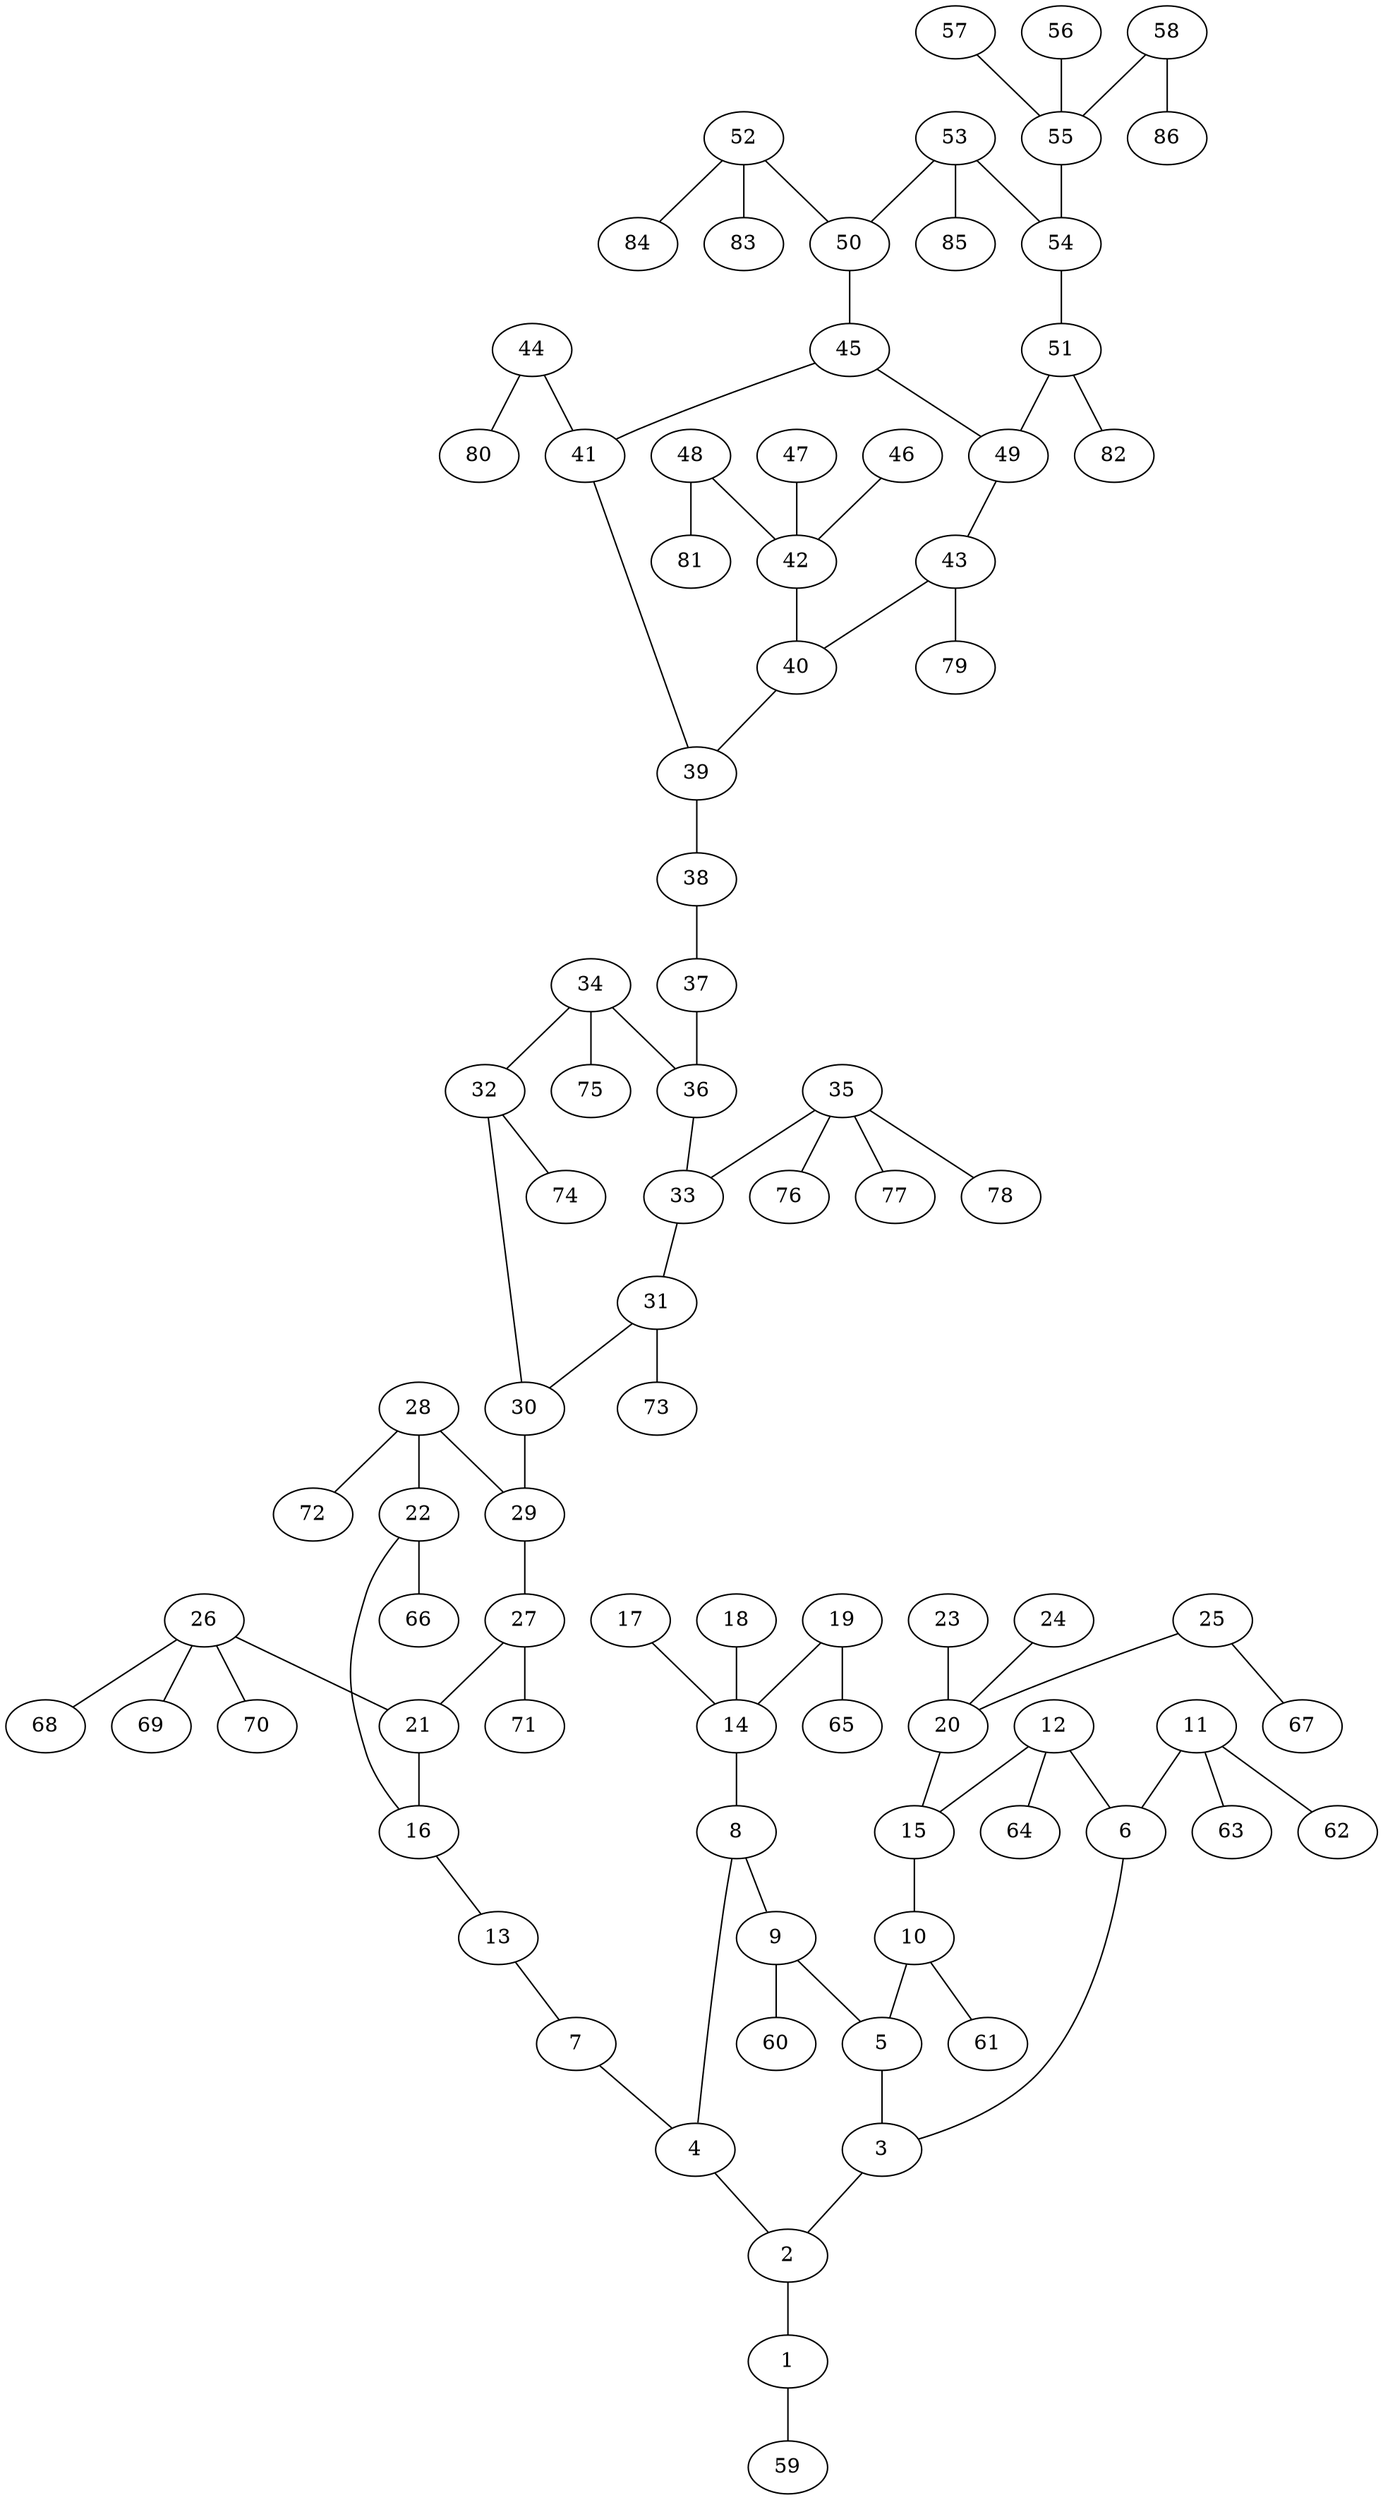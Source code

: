 graph molecule_4032 {
	1	 [chem=O];
	59	 [chem=H];
	1 -- 59	 [valence=1];
	2	 [chem=C];
	2 -- 1	 [valence=1];
	3	 [chem=C];
	3 -- 2	 [valence=2];
	4	 [chem=C];
	4 -- 2	 [valence=1];
	5	 [chem=C];
	5 -- 3	 [valence=1];
	6	 [chem=C];
	6 -- 3	 [valence=1];
	7	 [chem=N];
	7 -- 4	 [valence=1];
	8	 [chem=C];
	8 -- 4	 [valence=2];
	9	 [chem=C];
	8 -- 9	 [valence=1];
	9 -- 5	 [valence=2];
	60	 [chem=H];
	9 -- 60	 [valence=1];
	10	 [chem=C];
	10 -- 5	 [valence=1];
	61	 [chem=H];
	10 -- 61	 [valence=1];
	11	 [chem=N];
	11 -- 6	 [valence=1];
	62	 [chem=H];
	11 -- 62	 [valence=1];
	63	 [chem=H];
	11 -- 63	 [valence=1];
	12	 [chem=C];
	12 -- 6	 [valence=2];
	15	 [chem=C];
	12 -- 15	 [valence=1];
	64	 [chem=H];
	12 -- 64	 [valence=1];
	13	 [chem=N];
	13 -- 7	 [valence=2];
	14	 [chem=S];
	14 -- 8	 [valence=1];
	15 -- 10	 [valence=2];
	16	 [chem=C];
	16 -- 13	 [valence=1];
	17	 [chem=O];
	17 -- 14	 [valence=2];
	18	 [chem=O];
	18 -- 14	 [valence=2];
	19	 [chem=O];
	19 -- 14	 [valence=1];
	65	 [chem=H];
	19 -- 65	 [valence=1];
	20	 [chem=S];
	20 -- 15	 [valence=1];
	21	 [chem=C];
	21 -- 16	 [valence=2];
	22	 [chem=C];
	22 -- 16	 [valence=1];
	66	 [chem=H];
	22 -- 66	 [valence=1];
	23	 [chem=O];
	23 -- 20	 [valence=2];
	24	 [chem=O];
	24 -- 20	 [valence=2];
	25	 [chem=O];
	25 -- 20	 [valence=1];
	67	 [chem=H];
	25 -- 67	 [valence=1];
	26	 [chem=C];
	26 -- 21	 [valence=1];
	68	 [chem=H];
	26 -- 68	 [valence=1];
	69	 [chem=H];
	26 -- 69	 [valence=1];
	70	 [chem=H];
	26 -- 70	 [valence=1];
	27	 [chem=C];
	27 -- 21	 [valence=1];
	71	 [chem=H];
	27 -- 71	 [valence=1];
	28	 [chem=C];
	28 -- 22	 [valence=2];
	29	 [chem=C];
	28 -- 29	 [valence=1];
	72	 [chem=H];
	28 -- 72	 [valence=1];
	29 -- 27	 [valence=2];
	30	 [chem=C];
	30 -- 29	 [valence=1];
	31	 [chem=C];
	31 -- 30	 [valence=2];
	73	 [chem=H];
	31 -- 73	 [valence=1];
	32	 [chem=C];
	32 -- 30	 [valence=1];
	74	 [chem=H];
	32 -- 74	 [valence=1];
	33	 [chem=C];
	33 -- 31	 [valence=1];
	34	 [chem=C];
	34 -- 32	 [valence=2];
	36	 [chem=C];
	34 -- 36	 [valence=1];
	75	 [chem=H];
	34 -- 75	 [valence=1];
	35	 [chem=C];
	35 -- 33	 [valence=1];
	76	 [chem=H];
	35 -- 76	 [valence=1];
	77	 [chem=H];
	35 -- 77	 [valence=1];
	78	 [chem=H];
	35 -- 78	 [valence=1];
	36 -- 33	 [valence=2];
	37	 [chem=N];
	37 -- 36	 [valence=1];
	38	 [chem=N];
	38 -- 37	 [valence=2];
	39	 [chem=C];
	39 -- 38	 [valence=1];
	40	 [chem=C];
	40 -- 39	 [valence=2];
	41	 [chem=C];
	41 -- 39	 [valence=1];
	42	 [chem=S];
	42 -- 40	 [valence=1];
	43	 [chem=C];
	43 -- 40	 [valence=1];
	79	 [chem=H];
	43 -- 79	 [valence=1];
	44	 [chem=O];
	44 -- 41	 [valence=1];
	80	 [chem=H];
	44 -- 80	 [valence=1];
	45	 [chem=C];
	45 -- 41	 [valence=2];
	49	 [chem=C];
	45 -- 49	 [valence=1];
	46	 [chem=O];
	46 -- 42	 [valence=2];
	47	 [chem=O];
	47 -- 42	 [valence=2];
	48	 [chem=O];
	48 -- 42	 [valence=1];
	81	 [chem=H];
	48 -- 81	 [valence=1];
	49 -- 43	 [valence=2];
	50	 [chem=C];
	50 -- 45	 [valence=1];
	51	 [chem=C];
	51 -- 49	 [valence=1];
	82	 [chem=H];
	51 -- 82	 [valence=1];
	52	 [chem=N];
	52 -- 50	 [valence=1];
	83	 [chem=H];
	52 -- 83	 [valence=1];
	84	 [chem=H];
	52 -- 84	 [valence=1];
	53	 [chem=C];
	53 -- 50	 [valence=2];
	54	 [chem=C];
	53 -- 54	 [valence=1];
	85	 [chem=H];
	53 -- 85	 [valence=1];
	54 -- 51	 [valence=2];
	55	 [chem=S];
	55 -- 54	 [valence=1];
	56	 [chem=O];
	56 -- 55	 [valence=2];
	57	 [chem=O];
	57 -- 55	 [valence=2];
	58	 [chem=O];
	58 -- 55	 [valence=1];
	86	 [chem=H];
	58 -- 86	 [valence=1];
}
